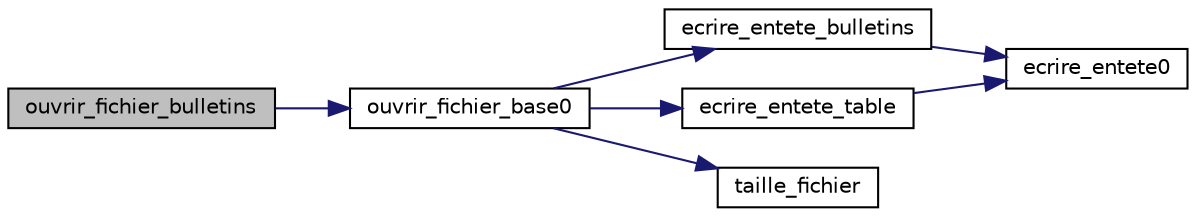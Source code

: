 digraph "ouvrir_fichier_bulletins"
{
 // INTERACTIVE_SVG=YES
  edge [fontname="Helvetica",fontsize="10",labelfontname="Helvetica",labelfontsize="10"];
  node [fontname="Helvetica",fontsize="10",shape=record];
  rankdir="LR";
  Node92 [label="ouvrir_fichier_bulletins",height=0.2,width=0.4,color="black", fillcolor="grey75", style="filled", fontcolor="black"];
  Node92 -> Node93 [color="midnightblue",fontsize="10",style="solid",fontname="Helvetica"];
  Node93 [label="ouvrir_fichier_base0",height=0.2,width=0.4,color="black", fillcolor="white", style="filled",URL="$fonctions__auxiliaires_8cpp.html#aeafedd27b99b9ca6eecd49ff027b3671",tooltip="Ouvre une base de données de type table (bulletins + lignes) en écriture pour un segment d&#39;exécution ..."];
  Node93 -> Node94 [color="midnightblue",fontsize="10",style="solid",fontname="Helvetica"];
  Node94 [label="ecrire_entete_bulletins",height=0.2,width=0.4,color="black", fillcolor="white", style="filled",URL="$fonctions__auxiliaires_8cpp.html#a5e2253f583a3358618441c2cba35742b",tooltip="Ecrit les libellés des colonnes des bulletins. "];
  Node94 -> Node95 [color="midnightblue",fontsize="10",style="solid",fontname="Helvetica"];
  Node95 [label="ecrire_entete0",height=0.2,width=0.4,color="black", fillcolor="white", style="filled",URL="$fonctions__auxiliaires_8cpp.html#aca69dd2811b53b087f39810c114e7dde",tooltip="Ecrit les libellés des colonnes d&#39;une base quelconque avec un tableau de libellés de taille donnée..."];
  Node93 -> Node96 [color="midnightblue",fontsize="10",style="solid",fontname="Helvetica"];
  Node96 [label="ecrire_entete_table",height=0.2,width=0.4,color="black", fillcolor="white", style="filled",URL="$fonctions__auxiliaires_8cpp.html#aff3c87803f64d34f00a30ef30bb74a9b"];
  Node96 -> Node95 [color="midnightblue",fontsize="10",style="solid",fontname="Helvetica"];
  Node93 -> Node97 [color="midnightblue",fontsize="10",style="solid",fontname="Helvetica"];
  Node97 [label="taille_fichier",height=0.2,width=0.4,color="black", fillcolor="white", style="filled",URL="$fonctions__auxiliaires_8cpp.html#aa4c818d49539c9dec49c5cf3144b8f53",tooltip="Taille du fichier en octets. "];
}
